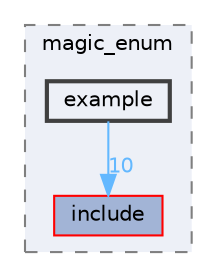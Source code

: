 digraph "external/magic_enum/example"
{
 // LATEX_PDF_SIZE
  bgcolor="transparent";
  edge [fontname=Helvetica,fontsize=10,labelfontname=Helvetica,labelfontsize=10];
  node [fontname=Helvetica,fontsize=10,shape=box,height=0.2,width=0.4];
  compound=true
  subgraph clusterdir_af2dcfa1926f5a7bd23e7db2644d2a44 {
    graph [ bgcolor="#edf0f7", pencolor="grey50", label="magic_enum", fontname=Helvetica,fontsize=10 style="filled,dashed", URL="dir_af2dcfa1926f5a7bd23e7db2644d2a44.html",tooltip=""]
  dir_c01ef6437100aaa270cd7a687192904b [label="include", fillcolor="#a2b4d6", color="red", style="filled", URL="dir_c01ef6437100aaa270cd7a687192904b.html",tooltip=""];
  dir_5638076626904101b36c9077102f678e [label="example", fillcolor="#edf0f7", color="grey25", style="filled,bold", URL="dir_5638076626904101b36c9077102f678e.html",tooltip=""];
  }
  dir_5638076626904101b36c9077102f678e->dir_c01ef6437100aaa270cd7a687192904b [headlabel="10", labeldistance=1.5 headhref="dir_000258_000383.html" href="dir_000258_000383.html" color="steelblue1" fontcolor="steelblue1"];
}
